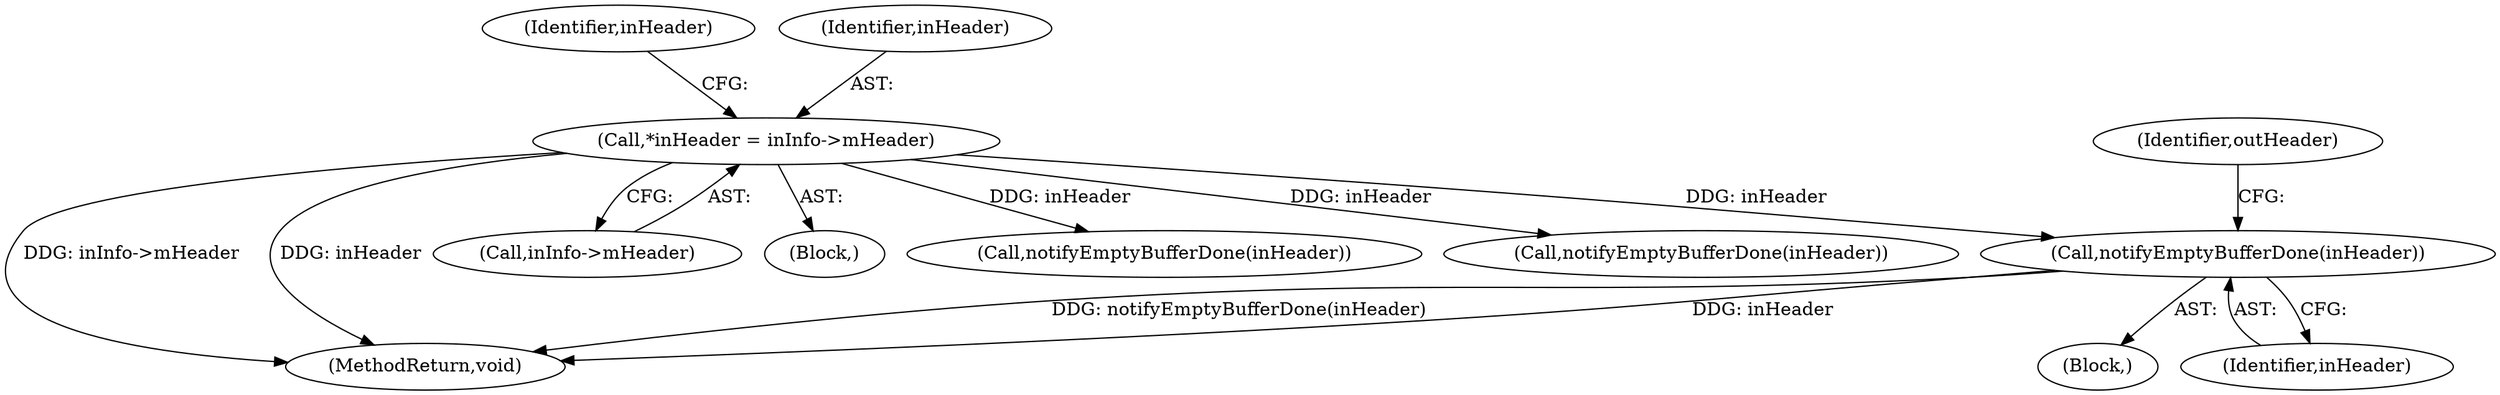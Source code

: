 digraph "0_Android_4e32001e4196f39ddd0b86686ae0231c8f5ed944@pointer" {
"1000367" [label="(Call,notifyEmptyBufferDone(inHeader))"];
"1000320" [label="(Call,*inHeader = inInfo->mHeader)"];
"1000322" [label="(Call,inInfo->mHeader)"];
"1000313" [label="(Block,)"];
"1000585" [label="(MethodReturn,void)"];
"1000328" [label="(Identifier,inHeader)"];
"1000563" [label="(Call,notifyEmptyBufferDone(inHeader))"];
"1000321" [label="(Identifier,inHeader)"];
"1000339" [label="(Call,notifyEmptyBufferDone(inHeader))"];
"1000371" [label="(Identifier,outHeader)"];
"1000359" [label="(Block,)"];
"1000367" [label="(Call,notifyEmptyBufferDone(inHeader))"];
"1000368" [label="(Identifier,inHeader)"];
"1000320" [label="(Call,*inHeader = inInfo->mHeader)"];
"1000367" -> "1000359"  [label="AST: "];
"1000367" -> "1000368"  [label="CFG: "];
"1000368" -> "1000367"  [label="AST: "];
"1000371" -> "1000367"  [label="CFG: "];
"1000367" -> "1000585"  [label="DDG: inHeader"];
"1000367" -> "1000585"  [label="DDG: notifyEmptyBufferDone(inHeader)"];
"1000320" -> "1000367"  [label="DDG: inHeader"];
"1000320" -> "1000313"  [label="AST: "];
"1000320" -> "1000322"  [label="CFG: "];
"1000321" -> "1000320"  [label="AST: "];
"1000322" -> "1000320"  [label="AST: "];
"1000328" -> "1000320"  [label="CFG: "];
"1000320" -> "1000585"  [label="DDG: inInfo->mHeader"];
"1000320" -> "1000585"  [label="DDG: inHeader"];
"1000320" -> "1000339"  [label="DDG: inHeader"];
"1000320" -> "1000563"  [label="DDG: inHeader"];
}
